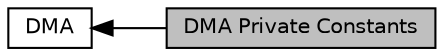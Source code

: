 digraph "DMA Private Constants"
{
  edge [fontname="Helvetica",fontsize="10",labelfontname="Helvetica",labelfontsize="10"];
  node [fontname="Helvetica",fontsize="10",shape=box];
  rankdir=LR;
  Node1 [label="DMA Private Constants",height=0.2,width=0.4,color="black", fillcolor="grey75", style="filled", fontcolor="black",tooltip="DMA private defines and constants."];
  Node2 [label="DMA",height=0.2,width=0.4,color="black", fillcolor="white", style="filled",URL="$group___d_m_a.html",tooltip="DMA HAL module driver."];
  Node2->Node1 [shape=plaintext, dir="back", style="solid"];
}
